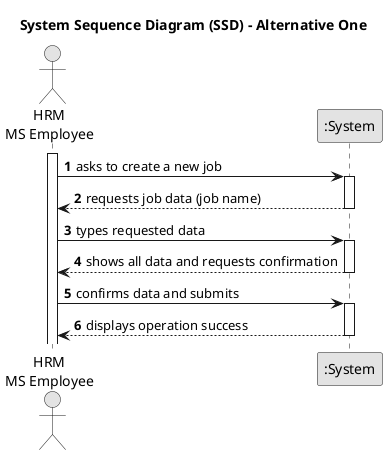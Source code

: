     @startuml
skinparam monochrome true
skinparam packageStyle rectangle
skinparam shadowing false

title System Sequence Diagram (SSD) - Alternative One

autonumber

actor "HRM\nMS Employee" as Employee
participant ":System" as System

activate Employee

    Employee -> System : asks to create a new job
    activate System

        System --> Employee : requests job data (job name)
    deactivate System

    Employee -> System : types requested data
    activate System

        System --> Employee : shows all data and requests confirmation
    deactivate System

    Employee -> System : confirms data and submits
    activate System

        System --> Employee : displays operation success
    deactivate System

@enduml